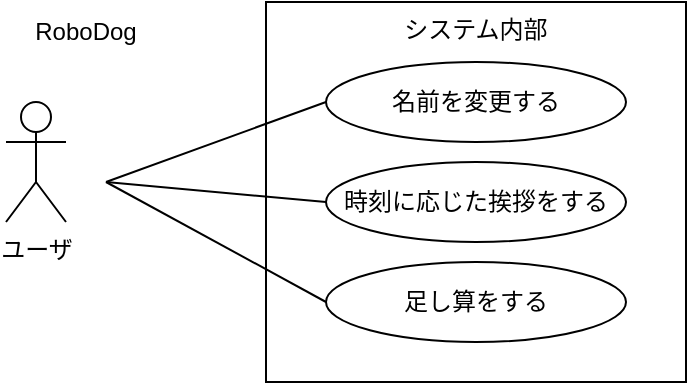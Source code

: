 <mxfile>
    <diagram id="5-2CRsXt5dG_xfNWS-9o" name="ページ1">
        <mxGraphModel dx="503" dy="419" grid="1" gridSize="10" guides="1" tooltips="1" connect="1" arrows="1" fold="1" page="1" pageScale="1" pageWidth="827" pageHeight="1169" math="0" shadow="0">
            <root>
                <mxCell id="0"/>
                <mxCell id="1" parent="0"/>
                <mxCell id="7" value="システム内部" style="rounded=0;whiteSpace=wrap;html=1;verticalAlign=top;" parent="1" vertex="1">
                    <mxGeometry x="240" y="40" width="210" height="190" as="geometry"/>
                </mxCell>
                <mxCell id="2" value="ユーザ" style="shape=umlActor;verticalLabelPosition=bottom;verticalAlign=top;html=1;outlineConnect=0;" parent="1" vertex="1">
                    <mxGeometry x="110" y="90" width="30" height="60" as="geometry"/>
                </mxCell>
                <mxCell id="3" value="名前を変更する" style="ellipse;whiteSpace=wrap;html=1;" parent="1" vertex="1">
                    <mxGeometry x="270" y="70" width="150" height="40" as="geometry"/>
                </mxCell>
                <mxCell id="4" value="時刻に応じた挨拶をする" style="ellipse;whiteSpace=wrap;html=1;" parent="1" vertex="1">
                    <mxGeometry x="270" y="120" width="150" height="40" as="geometry"/>
                </mxCell>
                <mxCell id="5" value="" style="endArrow=none;html=1;entryX=0;entryY=0.5;entryDx=0;entryDy=0;" parent="1" target="3" edge="1">
                    <mxGeometry width="50" height="50" relative="1" as="geometry">
                        <mxPoint x="160" y="130" as="sourcePoint"/>
                        <mxPoint x="220" y="100" as="targetPoint"/>
                    </mxGeometry>
                </mxCell>
                <mxCell id="6" value="" style="endArrow=none;html=1;entryX=0;entryY=0.5;entryDx=0;entryDy=0;" parent="1" target="4" edge="1">
                    <mxGeometry width="50" height="50" relative="1" as="geometry">
                        <mxPoint x="160" y="130" as="sourcePoint"/>
                        <mxPoint x="220" y="150" as="targetPoint"/>
                    </mxGeometry>
                </mxCell>
                <mxCell id="8" value="RoboDog" style="text;html=1;align=center;verticalAlign=middle;whiteSpace=wrap;rounded=0;" vertex="1" parent="1">
                    <mxGeometry x="120" y="40" width="60" height="30" as="geometry"/>
                </mxCell>
                <mxCell id="9" value="" style="endArrow=none;html=1;entryX=0;entryY=0.5;entryDx=0;entryDy=0;" edge="1" target="10" parent="1">
                    <mxGeometry width="50" height="50" relative="1" as="geometry">
                        <mxPoint x="160" y="130" as="sourcePoint"/>
                        <mxPoint x="220" y="210" as="targetPoint"/>
                    </mxGeometry>
                </mxCell>
                <mxCell id="10" value="足し算をする" style="ellipse;whiteSpace=wrap;html=1;" vertex="1" parent="1">
                    <mxGeometry x="270" y="170" width="150" height="40" as="geometry"/>
                </mxCell>
            </root>
        </mxGraphModel>
    </diagram>
</mxfile>